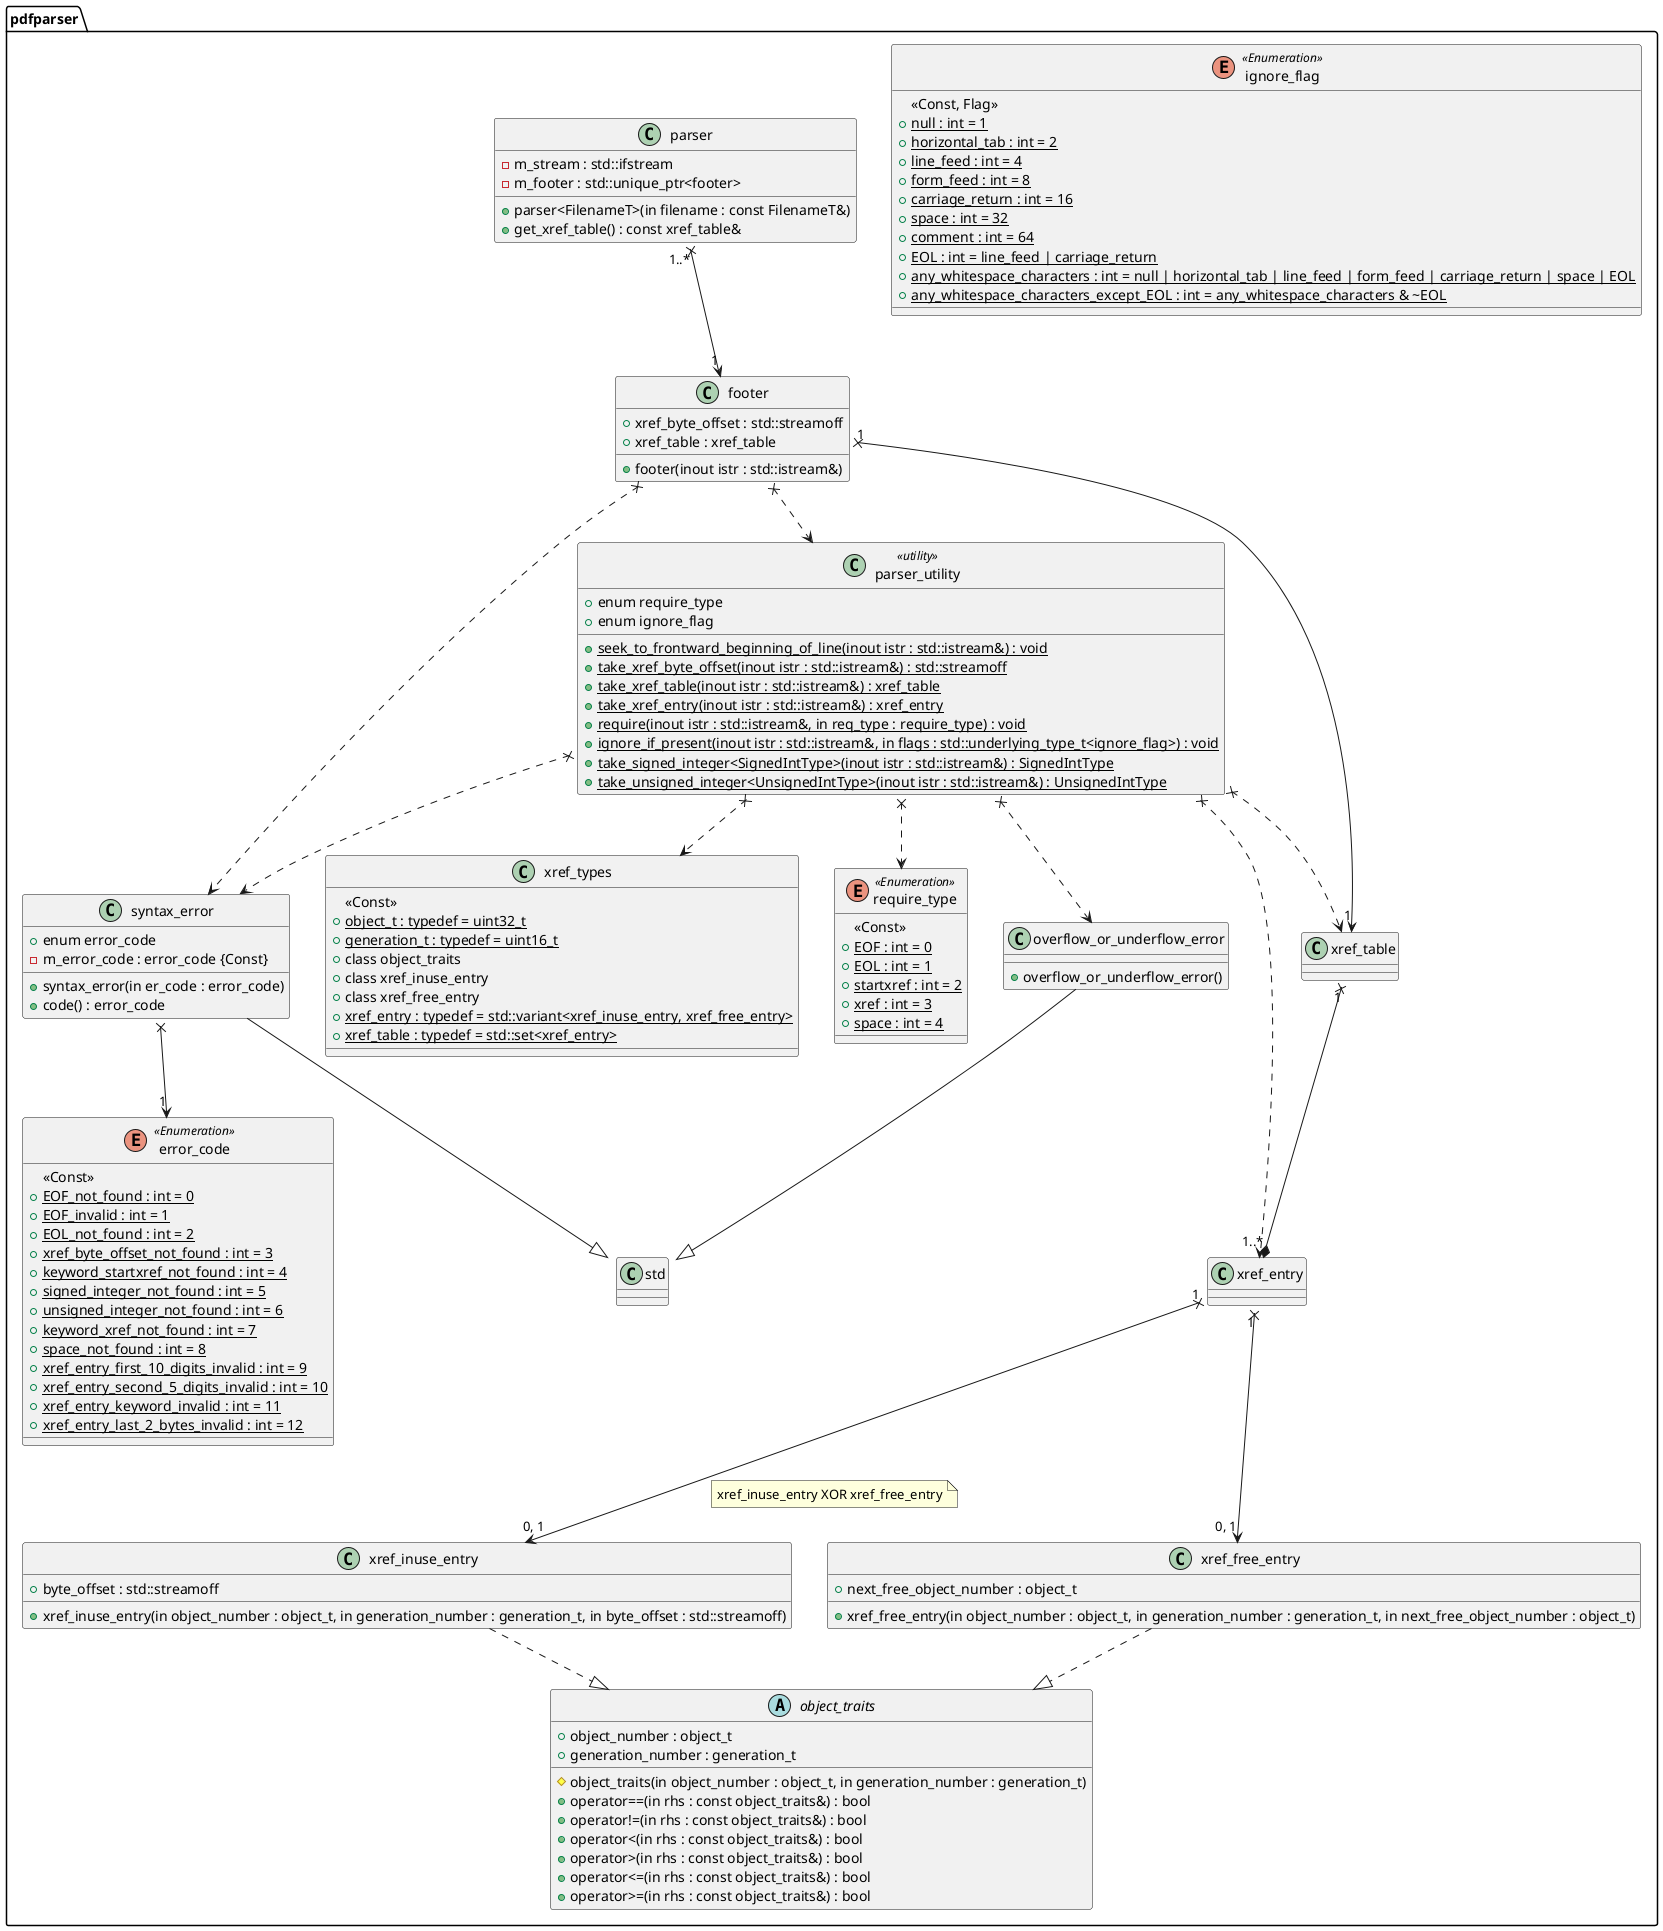 @startuml parser
namespace pdfparser {
enum require_type <<Enumeration>> {
	<<Const>>
	+{static} EOF : int = 0
	+{static} EOL : int = 1
	+{static} startxref : int = 2
	+{static} xref : int = 3
	+{static} space : int = 4
}
enum ignore_flag <<Enumeration>> {
	<<Const, Flag>>
	+{static} null : int = 1
	+{static} horizontal_tab : int = 2
	+{static} line_feed : int = 4
	+{static} form_feed : int = 8
	+{static} carriage_return : int = 16
	+{static} space : int = 32
	+{static} comment : int = 64
	+{static} EOL : int = line_feed | carriage_return
	+{static} any_whitespace_characters : int = null | horizontal_tab | line_feed | form_feed | carriage_return | space | EOL
	+{static} any_whitespace_characters_except_EOL : int = any_whitespace_characters & ~EOL
}

class parser {
	-m_stream : std::ifstream
	-m_footer : std::unique_ptr<footer>

	+parser<FilenameT>(in filename : const FilenameT&)
	+get_xref_table() : const xref_table&
}
parser "1..*" x--> "1" footer

class footer {
	+xref_byte_offset : std::streamoff
	+xref_table : xref_table

	+footer(inout istr : std::istream&)
}
footer x..> syntax_error
footer x..> parser_utility
footer "1" x--> "1" xref_table

class parser_utility <<utility>> {
	+enum require_type
	+enum ignore_flag

	+{static} seek_to_frontward_beginning_of_line(inout istr : std::istream&) : void
	+{static} take_xref_byte_offset(inout istr : std::istream&) : std::streamoff
	+{static} take_xref_table(inout istr : std::istream&) : xref_table
	+{static} take_xref_entry(inout istr : std::istream&) : xref_entry
	+{static} require(inout istr : std::istream&, in req_type : require_type) : void
	+{static} ignore_if_present(inout istr : std::istream&, in flags : std::underlying_type_t<ignore_flag>) : void
	+{static} take_signed_integer<SignedIntType>(inout istr : std::istream&) : SignedIntType
	+{static} take_unsigned_integer<UnsignedIntType>(inout istr : std::istream&) : UnsignedIntType
}
parser_utility x..> require_type
parser_utility x..> syntax_error
parser_utility x..> overflow_or_underflow_error
parser_utility x..> xref_table
parser_utility x..> xref_entry
parser_utility x..> xref_types

enum error_code <<Enumeration>> {
	<<Const>>
	+{static} EOF_not_found : int = 0
	+{static} EOF_invalid : int = 1
	+{static} EOL_not_found : int = 2
	+{static} xref_byte_offset_not_found : int = 3
	+{static} keyword_startxref_not_found : int = 4
	+{static} signed_integer_not_found : int = 5
	+{static} unsigned_integer_not_found : int = 6
	+{static} keyword_xref_not_found : int = 7
	+{static} space_not_found : int = 8
	+{static} xref_entry_first_10_digits_invalid : int = 9
	+{static} xref_entry_second_5_digits_invalid : int = 10
	+{static} xref_entry_keyword_invalid : int = 11
	+{static} xref_entry_last_2_bytes_invalid : int = 12
}
class syntax_error {
	+enum error_code
	-m_error_code : error_code {Const}

	+syntax_error(in er_code : error_code)
	+code() : error_code
}
syntax_error --|> std::runtime_error
syntax_error x--> "1" error_code

class overflow_or_underflow_error {
	+overflow_or_underflow_error()
}
overflow_or_underflow_error --|> std::runtime_error

class xref_types {
	<<Const>>
	+{static} object_t : typedef = uint32_t
	+{static} generation_t : typedef = uint16_t
	+class object_traits
	+class xref_inuse_entry
	+class xref_free_entry
	+{static} xref_entry : typedef = std::variant<xref_inuse_entry, xref_free_entry>
	+{static} xref_table : typedef = std::set<xref_entry>
}
xref_table "1" x--* "1..*" xref_entry
xref_entry "1" x--> "0, 1" xref_inuse_entry
note right on link
xref_inuse_entry XOR xref_free_entry
end note
xref_entry "1" x--> "0, 1" xref_free_entry

abstract class object_traits {
	+object_number : object_t
	+generation_number : generation_t

	#object_traits(in object_number : object_t, in generation_number : generation_t)
	+operator==(in rhs : const object_traits&) : bool
	+operator!=(in rhs : const object_traits&) : bool
	+operator<(in rhs : const object_traits&) : bool
	+operator>(in rhs : const object_traits&) : bool
	+operator<=(in rhs : const object_traits&) : bool
	+operator>=(in rhs : const object_traits&) : bool
}

class xref_inuse_entry {
	+xref_inuse_entry(in object_number : object_t, in generation_number : generation_t, in byte_offset : std::streamoff)
	+byte_offset : std::streamoff
}
xref_inuse_entry ..|> object_traits

class xref_free_entry {
	+xref_free_entry(in object_number : object_t, in generation_number : generation_t, in next_free_object_number : object_t)
	+next_free_object_number : object_t
}
xref_free_entry ..|> object_traits
}
@enduml
